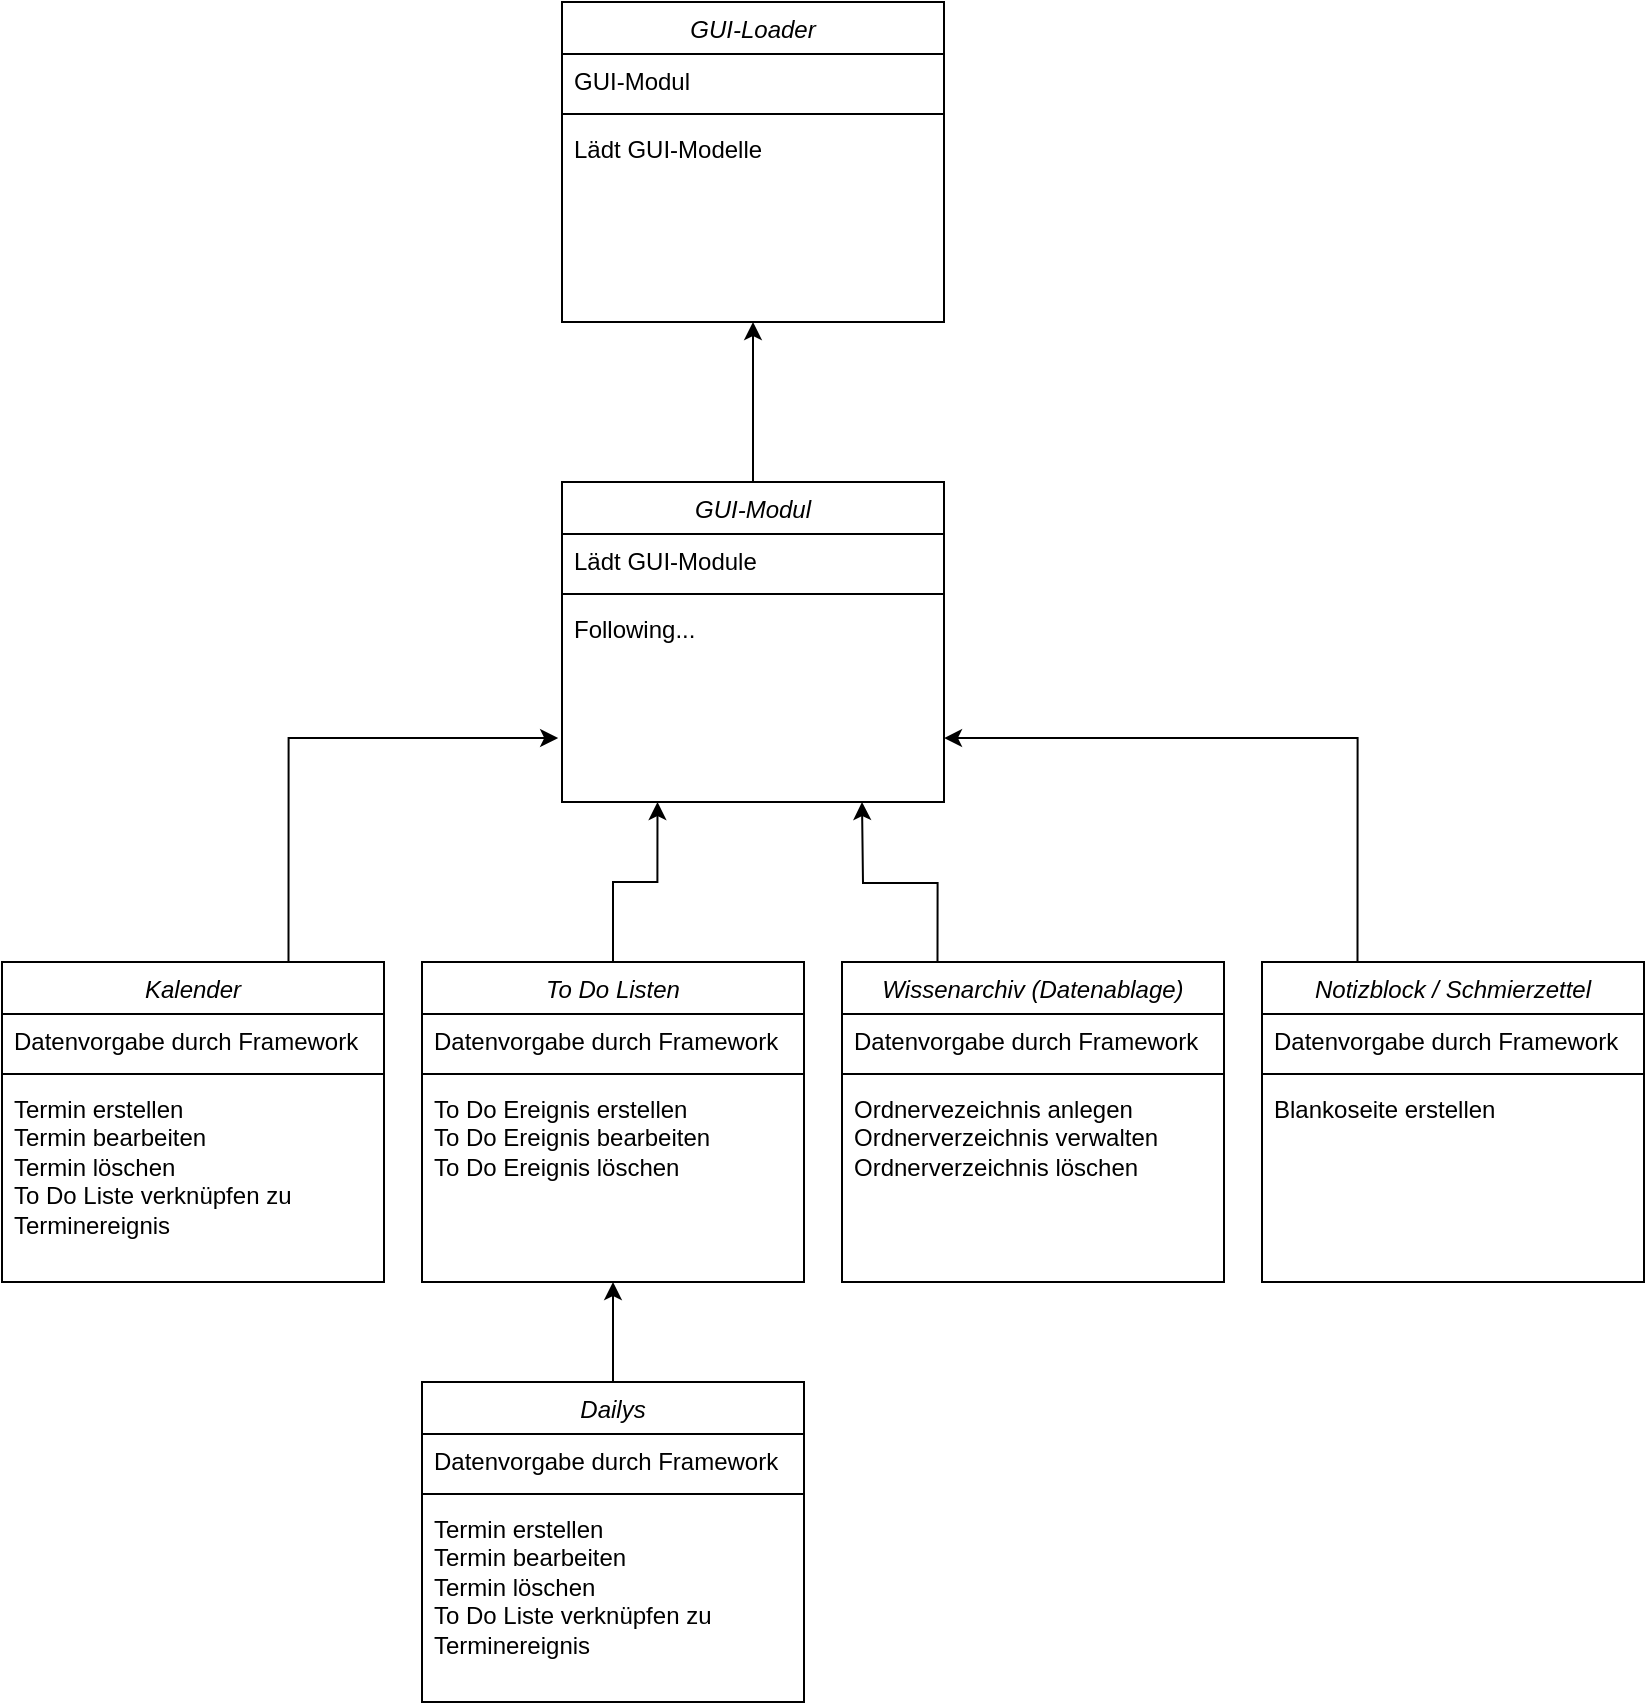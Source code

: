 <mxfile version="24.7.16">
  <diagram id="C5RBs43oDa-KdzZeNtuy" name="Page-1">
    <mxGraphModel dx="2514" dy="905" grid="1" gridSize="10" guides="1" tooltips="1" connect="1" arrows="1" fold="1" page="1" pageScale="1" pageWidth="827" pageHeight="1169" math="0" shadow="0">
      <root>
        <mxCell id="WIyWlLk6GJQsqaUBKTNV-0" />
        <mxCell id="WIyWlLk6GJQsqaUBKTNV-1" parent="WIyWlLk6GJQsqaUBKTNV-0" />
        <mxCell id="zkfFHV4jXpPFQw0GAbJ--0" value="Kalender" style="swimlane;fontStyle=2;align=center;verticalAlign=top;childLayout=stackLayout;horizontal=1;startSize=26;horizontalStack=0;resizeParent=1;resizeLast=0;collapsible=1;marginBottom=0;rounded=0;shadow=0;strokeWidth=1;" parent="WIyWlLk6GJQsqaUBKTNV-1" vertex="1">
          <mxGeometry x="-150" y="520" width="191" height="160" as="geometry">
            <mxRectangle x="230" y="140" width="160" height="26" as="alternateBounds" />
          </mxGeometry>
        </mxCell>
        <mxCell id="zkfFHV4jXpPFQw0GAbJ--3" value="Datenvorgabe durch Framework" style="text;align=left;verticalAlign=top;spacingLeft=4;spacingRight=4;overflow=hidden;rotatable=0;points=[[0,0.5],[1,0.5]];portConstraint=eastwest;rounded=0;shadow=0;html=0;" parent="zkfFHV4jXpPFQw0GAbJ--0" vertex="1">
          <mxGeometry y="26" width="191" height="26" as="geometry" />
        </mxCell>
        <mxCell id="zkfFHV4jXpPFQw0GAbJ--4" value="" style="line;html=1;strokeWidth=1;align=left;verticalAlign=middle;spacingTop=-1;spacingLeft=3;spacingRight=3;rotatable=0;labelPosition=right;points=[];portConstraint=eastwest;" parent="zkfFHV4jXpPFQw0GAbJ--0" vertex="1">
          <mxGeometry y="52" width="191" height="8" as="geometry" />
        </mxCell>
        <mxCell id="zkfFHV4jXpPFQw0GAbJ--5" value="Termin erstellen&#xa;Termin bearbeiten&#xa;Termin löschen&#xa;To Do Liste verknüpfen zu Terminereignis&#xa;&#xa;" style="text;align=left;verticalAlign=top;spacingLeft=4;spacingRight=4;overflow=hidden;rotatable=0;points=[[0,0.5],[1,0.5]];portConstraint=eastwest;whiteSpace=wrap;" parent="zkfFHV4jXpPFQw0GAbJ--0" vertex="1">
          <mxGeometry y="60" width="191" height="78" as="geometry" />
        </mxCell>
        <mxCell id="sTSoWYKVTCCoFdNvFH6p-1" value="GUI-Loader" style="swimlane;fontStyle=2;align=center;verticalAlign=top;childLayout=stackLayout;horizontal=1;startSize=26;horizontalStack=0;resizeParent=1;resizeLast=0;collapsible=1;marginBottom=0;rounded=0;shadow=0;strokeWidth=1;" vertex="1" parent="WIyWlLk6GJQsqaUBKTNV-1">
          <mxGeometry x="130" y="40" width="191" height="160" as="geometry">
            <mxRectangle x="230" y="140" width="160" height="26" as="alternateBounds" />
          </mxGeometry>
        </mxCell>
        <mxCell id="sTSoWYKVTCCoFdNvFH6p-2" value="GUI-Modul" style="text;align=left;verticalAlign=top;spacingLeft=4;spacingRight=4;overflow=hidden;rotatable=0;points=[[0,0.5],[1,0.5]];portConstraint=eastwest;rounded=0;shadow=0;html=0;" vertex="1" parent="sTSoWYKVTCCoFdNvFH6p-1">
          <mxGeometry y="26" width="191" height="26" as="geometry" />
        </mxCell>
        <mxCell id="sTSoWYKVTCCoFdNvFH6p-3" value="" style="line;html=1;strokeWidth=1;align=left;verticalAlign=middle;spacingTop=-1;spacingLeft=3;spacingRight=3;rotatable=0;labelPosition=right;points=[];portConstraint=eastwest;" vertex="1" parent="sTSoWYKVTCCoFdNvFH6p-1">
          <mxGeometry y="52" width="191" height="8" as="geometry" />
        </mxCell>
        <mxCell id="sTSoWYKVTCCoFdNvFH6p-4" value="Lädt GUI-Modelle" style="text;align=left;verticalAlign=top;spacingLeft=4;spacingRight=4;overflow=hidden;rotatable=0;points=[[0,0.5],[1,0.5]];portConstraint=eastwest;whiteSpace=wrap;" vertex="1" parent="sTSoWYKVTCCoFdNvFH6p-1">
          <mxGeometry y="60" width="191" height="78" as="geometry" />
        </mxCell>
        <mxCell id="sTSoWYKVTCCoFdNvFH6p-11" style="edgeStyle=orthogonalEdgeStyle;rounded=0;orthogonalLoop=1;jettySize=auto;html=1;exitX=0.5;exitY=0;exitDx=0;exitDy=0;entryX=0.5;entryY=1;entryDx=0;entryDy=0;" edge="1" parent="WIyWlLk6GJQsqaUBKTNV-1" source="sTSoWYKVTCCoFdNvFH6p-5" target="sTSoWYKVTCCoFdNvFH6p-1">
          <mxGeometry relative="1" as="geometry" />
        </mxCell>
        <mxCell id="sTSoWYKVTCCoFdNvFH6p-5" value="GUI-Modul" style="swimlane;fontStyle=2;align=center;verticalAlign=top;childLayout=stackLayout;horizontal=1;startSize=26;horizontalStack=0;resizeParent=1;resizeLast=0;collapsible=1;marginBottom=0;rounded=0;shadow=0;strokeWidth=1;" vertex="1" parent="WIyWlLk6GJQsqaUBKTNV-1">
          <mxGeometry x="130" y="280" width="191" height="160" as="geometry">
            <mxRectangle x="230" y="140" width="160" height="26" as="alternateBounds" />
          </mxGeometry>
        </mxCell>
        <mxCell id="sTSoWYKVTCCoFdNvFH6p-6" value="Lädt GUI-Module" style="text;align=left;verticalAlign=top;spacingLeft=4;spacingRight=4;overflow=hidden;rotatable=0;points=[[0,0.5],[1,0.5]];portConstraint=eastwest;rounded=0;shadow=0;html=0;" vertex="1" parent="sTSoWYKVTCCoFdNvFH6p-5">
          <mxGeometry y="26" width="191" height="26" as="geometry" />
        </mxCell>
        <mxCell id="sTSoWYKVTCCoFdNvFH6p-7" value="" style="line;html=1;strokeWidth=1;align=left;verticalAlign=middle;spacingTop=-1;spacingLeft=3;spacingRight=3;rotatable=0;labelPosition=right;points=[];portConstraint=eastwest;" vertex="1" parent="sTSoWYKVTCCoFdNvFH6p-5">
          <mxGeometry y="52" width="191" height="8" as="geometry" />
        </mxCell>
        <mxCell id="sTSoWYKVTCCoFdNvFH6p-8" value="Following..." style="text;align=left;verticalAlign=top;spacingLeft=4;spacingRight=4;overflow=hidden;rotatable=0;points=[[0,0.5],[1,0.5]];portConstraint=eastwest;whiteSpace=wrap;" vertex="1" parent="sTSoWYKVTCCoFdNvFH6p-5">
          <mxGeometry y="60" width="191" height="78" as="geometry" />
        </mxCell>
        <mxCell id="sTSoWYKVTCCoFdNvFH6p-29" style="edgeStyle=orthogonalEdgeStyle;rounded=0;orthogonalLoop=1;jettySize=auto;html=1;exitX=0.5;exitY=0;exitDx=0;exitDy=0;entryX=0.25;entryY=1;entryDx=0;entryDy=0;" edge="1" parent="WIyWlLk6GJQsqaUBKTNV-1" source="sTSoWYKVTCCoFdNvFH6p-13" target="sTSoWYKVTCCoFdNvFH6p-5">
          <mxGeometry relative="1" as="geometry" />
        </mxCell>
        <mxCell id="sTSoWYKVTCCoFdNvFH6p-13" value="To Do Listen" style="swimlane;fontStyle=2;align=center;verticalAlign=top;childLayout=stackLayout;horizontal=1;startSize=26;horizontalStack=0;resizeParent=1;resizeLast=0;collapsible=1;marginBottom=0;rounded=0;shadow=0;strokeWidth=1;" vertex="1" parent="WIyWlLk6GJQsqaUBKTNV-1">
          <mxGeometry x="60" y="520" width="191" height="160" as="geometry">
            <mxRectangle x="230" y="140" width="160" height="26" as="alternateBounds" />
          </mxGeometry>
        </mxCell>
        <mxCell id="sTSoWYKVTCCoFdNvFH6p-14" value="Datenvorgabe durch Framework" style="text;align=left;verticalAlign=top;spacingLeft=4;spacingRight=4;overflow=hidden;rotatable=0;points=[[0,0.5],[1,0.5]];portConstraint=eastwest;rounded=0;shadow=0;html=0;" vertex="1" parent="sTSoWYKVTCCoFdNvFH6p-13">
          <mxGeometry y="26" width="191" height="26" as="geometry" />
        </mxCell>
        <mxCell id="sTSoWYKVTCCoFdNvFH6p-15" value="" style="line;html=1;strokeWidth=1;align=left;verticalAlign=middle;spacingTop=-1;spacingLeft=3;spacingRight=3;rotatable=0;labelPosition=right;points=[];portConstraint=eastwest;" vertex="1" parent="sTSoWYKVTCCoFdNvFH6p-13">
          <mxGeometry y="52" width="191" height="8" as="geometry" />
        </mxCell>
        <mxCell id="sTSoWYKVTCCoFdNvFH6p-16" value="To Do Ereignis erstellen&#xa;To Do Ereignis bearbeiten&#xa;To Do Ereignis löschen&#xa;" style="text;align=left;verticalAlign=top;spacingLeft=4;spacingRight=4;overflow=hidden;rotatable=0;points=[[0,0.5],[1,0.5]];portConstraint=eastwest;whiteSpace=wrap;" vertex="1" parent="sTSoWYKVTCCoFdNvFH6p-13">
          <mxGeometry y="60" width="191" height="78" as="geometry" />
        </mxCell>
        <mxCell id="sTSoWYKVTCCoFdNvFH6p-30" style="edgeStyle=orthogonalEdgeStyle;rounded=0;orthogonalLoop=1;jettySize=auto;html=1;exitX=0.25;exitY=0;exitDx=0;exitDy=0;" edge="1" parent="WIyWlLk6GJQsqaUBKTNV-1" source="sTSoWYKVTCCoFdNvFH6p-17">
          <mxGeometry relative="1" as="geometry">
            <mxPoint x="280" y="440" as="targetPoint" />
          </mxGeometry>
        </mxCell>
        <mxCell id="sTSoWYKVTCCoFdNvFH6p-17" value="Wissenarchiv (Datenablage)" style="swimlane;fontStyle=2;align=center;verticalAlign=top;childLayout=stackLayout;horizontal=1;startSize=26;horizontalStack=0;resizeParent=1;resizeLast=0;collapsible=1;marginBottom=0;rounded=0;shadow=0;strokeWidth=1;" vertex="1" parent="WIyWlLk6GJQsqaUBKTNV-1">
          <mxGeometry x="270" y="520" width="191" height="160" as="geometry">
            <mxRectangle x="230" y="140" width="160" height="26" as="alternateBounds" />
          </mxGeometry>
        </mxCell>
        <mxCell id="sTSoWYKVTCCoFdNvFH6p-18" value="Datenvorgabe durch Framework" style="text;align=left;verticalAlign=top;spacingLeft=4;spacingRight=4;overflow=hidden;rotatable=0;points=[[0,0.5],[1,0.5]];portConstraint=eastwest;rounded=0;shadow=0;html=0;" vertex="1" parent="sTSoWYKVTCCoFdNvFH6p-17">
          <mxGeometry y="26" width="191" height="26" as="geometry" />
        </mxCell>
        <mxCell id="sTSoWYKVTCCoFdNvFH6p-19" value="" style="line;html=1;strokeWidth=1;align=left;verticalAlign=middle;spacingTop=-1;spacingLeft=3;spacingRight=3;rotatable=0;labelPosition=right;points=[];portConstraint=eastwest;" vertex="1" parent="sTSoWYKVTCCoFdNvFH6p-17">
          <mxGeometry y="52" width="191" height="8" as="geometry" />
        </mxCell>
        <mxCell id="sTSoWYKVTCCoFdNvFH6p-20" value="Ordnervezeichnis anlegen&#xa;Ordnerverzeichnis verwalten&#xa;Ordnerverzeichnis löschen&#xa;&#xa;" style="text;align=left;verticalAlign=top;spacingLeft=4;spacingRight=4;overflow=hidden;rotatable=0;points=[[0,0.5],[1,0.5]];portConstraint=eastwest;whiteSpace=wrap;" vertex="1" parent="sTSoWYKVTCCoFdNvFH6p-17">
          <mxGeometry y="60" width="191" height="78" as="geometry" />
        </mxCell>
        <mxCell id="sTSoWYKVTCCoFdNvFH6p-38" style="edgeStyle=orthogonalEdgeStyle;rounded=0;orthogonalLoop=1;jettySize=auto;html=1;exitX=0.5;exitY=0;exitDx=0;exitDy=0;entryX=0.5;entryY=1;entryDx=0;entryDy=0;" edge="1" parent="WIyWlLk6GJQsqaUBKTNV-1" source="sTSoWYKVTCCoFdNvFH6p-21" target="sTSoWYKVTCCoFdNvFH6p-13">
          <mxGeometry relative="1" as="geometry" />
        </mxCell>
        <mxCell id="sTSoWYKVTCCoFdNvFH6p-21" value="Dailys" style="swimlane;fontStyle=2;align=center;verticalAlign=top;childLayout=stackLayout;horizontal=1;startSize=26;horizontalStack=0;resizeParent=1;resizeLast=0;collapsible=1;marginBottom=0;rounded=0;shadow=0;strokeWidth=1;" vertex="1" parent="WIyWlLk6GJQsqaUBKTNV-1">
          <mxGeometry x="60" y="730" width="191" height="160" as="geometry">
            <mxRectangle x="230" y="140" width="160" height="26" as="alternateBounds" />
          </mxGeometry>
        </mxCell>
        <mxCell id="sTSoWYKVTCCoFdNvFH6p-22" value="Datenvorgabe durch Framework" style="text;align=left;verticalAlign=top;spacingLeft=4;spacingRight=4;overflow=hidden;rotatable=0;points=[[0,0.5],[1,0.5]];portConstraint=eastwest;rounded=0;shadow=0;html=0;" vertex="1" parent="sTSoWYKVTCCoFdNvFH6p-21">
          <mxGeometry y="26" width="191" height="26" as="geometry" />
        </mxCell>
        <mxCell id="sTSoWYKVTCCoFdNvFH6p-23" value="" style="line;html=1;strokeWidth=1;align=left;verticalAlign=middle;spacingTop=-1;spacingLeft=3;spacingRight=3;rotatable=0;labelPosition=right;points=[];portConstraint=eastwest;" vertex="1" parent="sTSoWYKVTCCoFdNvFH6p-21">
          <mxGeometry y="52" width="191" height="8" as="geometry" />
        </mxCell>
        <mxCell id="sTSoWYKVTCCoFdNvFH6p-24" value="Termin erstellen&#xa;Termin bearbeiten&#xa;Termin löschen&#xa;To Do Liste verknüpfen zu Terminereignis&#xa;&#xa;" style="text;align=left;verticalAlign=top;spacingLeft=4;spacingRight=4;overflow=hidden;rotatable=0;points=[[0,0.5],[1,0.5]];portConstraint=eastwest;whiteSpace=wrap;" vertex="1" parent="sTSoWYKVTCCoFdNvFH6p-21">
          <mxGeometry y="60" width="191" height="78" as="geometry" />
        </mxCell>
        <mxCell id="sTSoWYKVTCCoFdNvFH6p-31" style="edgeStyle=orthogonalEdgeStyle;rounded=0;orthogonalLoop=1;jettySize=auto;html=1;exitX=0.75;exitY=0;exitDx=0;exitDy=0;entryX=-0.01;entryY=0.872;entryDx=0;entryDy=0;entryPerimeter=0;" edge="1" parent="WIyWlLk6GJQsqaUBKTNV-1" source="zkfFHV4jXpPFQw0GAbJ--0" target="sTSoWYKVTCCoFdNvFH6p-8">
          <mxGeometry relative="1" as="geometry" />
        </mxCell>
        <mxCell id="sTSoWYKVTCCoFdNvFH6p-33" value="Notizblock / Schmierzettel&#xa;" style="swimlane;fontStyle=2;align=center;verticalAlign=top;childLayout=stackLayout;horizontal=1;startSize=26;horizontalStack=0;resizeParent=1;resizeLast=0;collapsible=1;marginBottom=0;rounded=0;shadow=0;strokeWidth=1;" vertex="1" parent="WIyWlLk6GJQsqaUBKTNV-1">
          <mxGeometry x="480" y="520" width="191" height="160" as="geometry">
            <mxRectangle x="230" y="140" width="160" height="26" as="alternateBounds" />
          </mxGeometry>
        </mxCell>
        <mxCell id="sTSoWYKVTCCoFdNvFH6p-34" value="Datenvorgabe durch Framework" style="text;align=left;verticalAlign=top;spacingLeft=4;spacingRight=4;overflow=hidden;rotatable=0;points=[[0,0.5],[1,0.5]];portConstraint=eastwest;rounded=0;shadow=0;html=0;" vertex="1" parent="sTSoWYKVTCCoFdNvFH6p-33">
          <mxGeometry y="26" width="191" height="26" as="geometry" />
        </mxCell>
        <mxCell id="sTSoWYKVTCCoFdNvFH6p-35" value="" style="line;html=1;strokeWidth=1;align=left;verticalAlign=middle;spacingTop=-1;spacingLeft=3;spacingRight=3;rotatable=0;labelPosition=right;points=[];portConstraint=eastwest;" vertex="1" parent="sTSoWYKVTCCoFdNvFH6p-33">
          <mxGeometry y="52" width="191" height="8" as="geometry" />
        </mxCell>
        <mxCell id="sTSoWYKVTCCoFdNvFH6p-36" value="Blankoseite erstellen" style="text;align=left;verticalAlign=top;spacingLeft=4;spacingRight=4;overflow=hidden;rotatable=0;points=[[0,0.5],[1,0.5]];portConstraint=eastwest;whiteSpace=wrap;" vertex="1" parent="sTSoWYKVTCCoFdNvFH6p-33">
          <mxGeometry y="60" width="191" height="78" as="geometry" />
        </mxCell>
        <mxCell id="sTSoWYKVTCCoFdNvFH6p-39" style="edgeStyle=orthogonalEdgeStyle;rounded=0;orthogonalLoop=1;jettySize=auto;html=1;exitX=0.25;exitY=0;exitDx=0;exitDy=0;entryX=1;entryY=0.872;entryDx=0;entryDy=0;entryPerimeter=0;" edge="1" parent="WIyWlLk6GJQsqaUBKTNV-1" source="sTSoWYKVTCCoFdNvFH6p-33" target="sTSoWYKVTCCoFdNvFH6p-8">
          <mxGeometry relative="1" as="geometry" />
        </mxCell>
      </root>
    </mxGraphModel>
  </diagram>
</mxfile>
